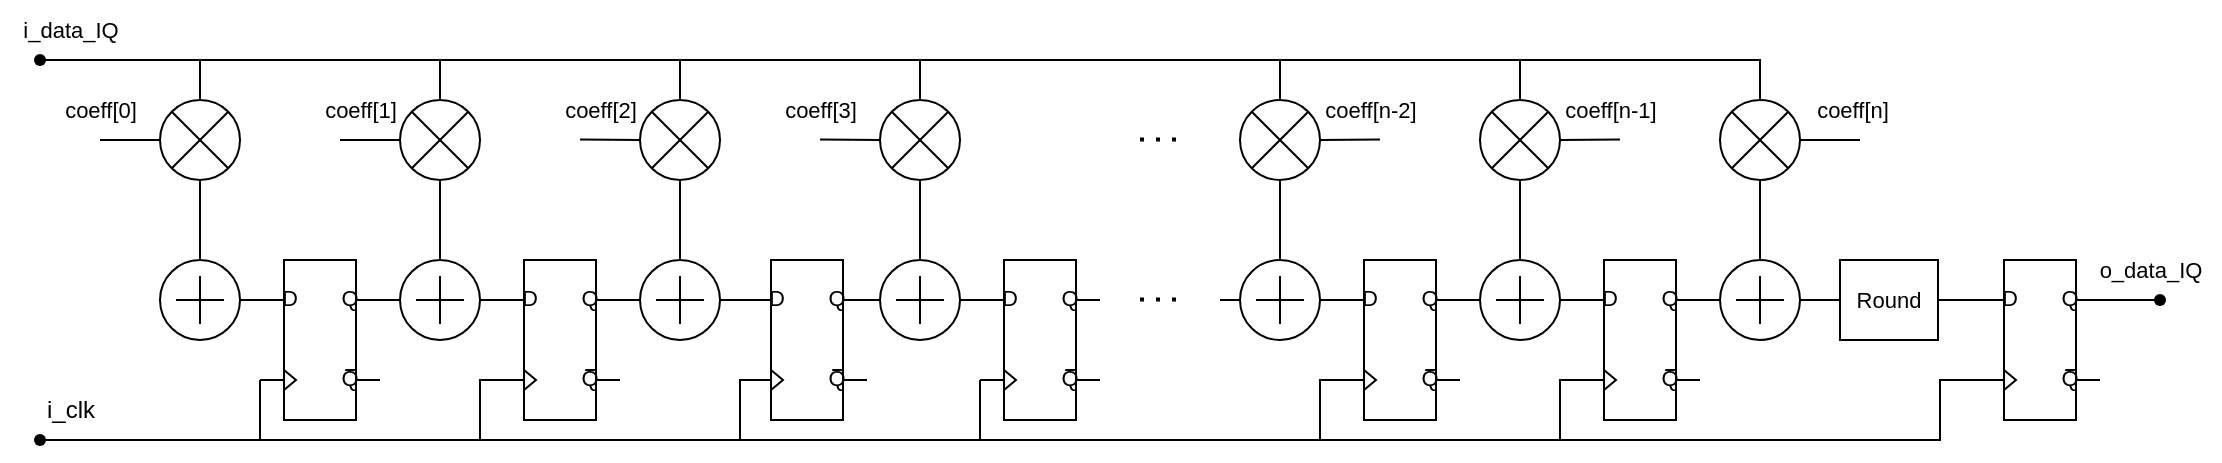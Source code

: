 <mxfile version="24.7.7">
  <diagram name="Page-1" id="74djWAOlZyXFPwXuCR93">
    <mxGraphModel dx="2074" dy="774" grid="1" gridSize="10" guides="1" tooltips="1" connect="1" arrows="1" fold="1" page="1" pageScale="1" pageWidth="827" pageHeight="1169" math="0" shadow="0">
      <root>
        <mxCell id="0" />
        <mxCell id="1" parent="0" />
        <mxCell id="VAGEMNph7jAOuAzXZeZs-1" value="" style="verticalLabelPosition=bottom;shadow=0;dashed=0;align=center;html=1;verticalAlign=top;shape=mxgraph.electrical.abstract.summation_point;" parent="1" vertex="1">
          <mxGeometry x="120" y="400" width="40" height="40" as="geometry" />
        </mxCell>
        <mxCell id="VAGEMNph7jAOuAzXZeZs-2" value="" style="verticalLabelPosition=bottom;shadow=0;dashed=0;align=center;html=1;verticalAlign=top;shape=mxgraph.electrical.abstract.multiplier;" parent="1" vertex="1">
          <mxGeometry x="120" y="320" width="40" height="40" as="geometry" />
        </mxCell>
        <mxCell id="VAGEMNph7jAOuAzXZeZs-3" value="" style="verticalLabelPosition=bottom;shadow=0;dashed=0;align=center;html=1;verticalAlign=top;shape=mxgraph.electrical.logic_gates.d_type_flip-flop;" parent="1" vertex="1">
          <mxGeometry x="170" y="400" width="60" height="80" as="geometry" />
        </mxCell>
        <mxCell id="VAGEMNph7jAOuAzXZeZs-13" value="" style="verticalLabelPosition=bottom;shadow=0;dashed=0;align=center;html=1;verticalAlign=top;shape=mxgraph.electrical.abstract.summation_point;" parent="1" vertex="1">
          <mxGeometry x="240" y="400" width="40" height="40" as="geometry" />
        </mxCell>
        <mxCell id="VAGEMNph7jAOuAzXZeZs-14" value="" style="verticalLabelPosition=bottom;shadow=0;dashed=0;align=center;html=1;verticalAlign=top;shape=mxgraph.electrical.abstract.multiplier;" parent="1" vertex="1">
          <mxGeometry x="240" y="320" width="40" height="40" as="geometry" />
        </mxCell>
        <mxCell id="VAGEMNph7jAOuAzXZeZs-15" value="" style="verticalLabelPosition=bottom;shadow=0;dashed=0;align=center;html=1;verticalAlign=top;shape=mxgraph.electrical.logic_gates.d_type_flip-flop;" parent="1" vertex="1">
          <mxGeometry x="290" y="400" width="60" height="80" as="geometry" />
        </mxCell>
        <mxCell id="VAGEMNph7jAOuAzXZeZs-16" value="" style="verticalLabelPosition=bottom;shadow=0;dashed=0;align=center;html=1;verticalAlign=top;shape=mxgraph.electrical.abstract.summation_point;" parent="1" vertex="1">
          <mxGeometry x="360" y="400" width="40" height="40" as="geometry" />
        </mxCell>
        <mxCell id="VAGEMNph7jAOuAzXZeZs-17" value="" style="verticalLabelPosition=bottom;shadow=0;dashed=0;align=center;html=1;verticalAlign=top;shape=mxgraph.electrical.abstract.multiplier;" parent="1" vertex="1">
          <mxGeometry x="360" y="320" width="40" height="40" as="geometry" />
        </mxCell>
        <mxCell id="VAGEMNph7jAOuAzXZeZs-18" value="" style="verticalLabelPosition=bottom;shadow=0;dashed=0;align=center;html=1;verticalAlign=top;shape=mxgraph.electrical.logic_gates.d_type_flip-flop;" parent="1" vertex="1">
          <mxGeometry x="413.5" y="400" width="60" height="80" as="geometry" />
        </mxCell>
        <mxCell id="VAGEMNph7jAOuAzXZeZs-19" value="" style="verticalLabelPosition=bottom;shadow=0;dashed=0;align=center;html=1;verticalAlign=top;shape=mxgraph.electrical.abstract.summation_point;" parent="1" vertex="1">
          <mxGeometry x="480" y="400" width="40" height="40" as="geometry" />
        </mxCell>
        <mxCell id="VAGEMNph7jAOuAzXZeZs-20" value="" style="verticalLabelPosition=bottom;shadow=0;dashed=0;align=center;html=1;verticalAlign=top;shape=mxgraph.electrical.abstract.multiplier;" parent="1" vertex="1">
          <mxGeometry x="480" y="320" width="40" height="40" as="geometry" />
        </mxCell>
        <mxCell id="VAGEMNph7jAOuAzXZeZs-21" value="" style="verticalLabelPosition=bottom;shadow=0;dashed=0;align=center;html=1;verticalAlign=top;shape=mxgraph.electrical.logic_gates.d_type_flip-flop;" parent="1" vertex="1">
          <mxGeometry x="530" y="400" width="60" height="80" as="geometry" />
        </mxCell>
        <mxCell id="VAGEMNph7jAOuAzXZeZs-28" value="" style="verticalLabelPosition=bottom;shadow=0;dashed=0;align=center;html=1;verticalAlign=top;shape=mxgraph.electrical.abstract.summation_point;" parent="1" vertex="1">
          <mxGeometry x="660" y="400" width="40" height="40" as="geometry" />
        </mxCell>
        <mxCell id="VAGEMNph7jAOuAzXZeZs-29" value="" style="verticalLabelPosition=bottom;shadow=0;dashed=0;align=center;html=1;verticalAlign=top;shape=mxgraph.electrical.abstract.multiplier;" parent="1" vertex="1">
          <mxGeometry x="660" y="320" width="40" height="40" as="geometry" />
        </mxCell>
        <mxCell id="VAGEMNph7jAOuAzXZeZs-30" value="" style="verticalLabelPosition=bottom;shadow=0;dashed=0;align=center;html=1;verticalAlign=top;shape=mxgraph.electrical.logic_gates.d_type_flip-flop;" parent="1" vertex="1">
          <mxGeometry x="710" y="400" width="60" height="80" as="geometry" />
        </mxCell>
        <mxCell id="VAGEMNph7jAOuAzXZeZs-31" value="" style="verticalLabelPosition=bottom;shadow=0;dashed=0;align=center;html=1;verticalAlign=top;shape=mxgraph.electrical.abstract.summation_point;" parent="1" vertex="1">
          <mxGeometry x="780" y="400" width="40" height="40" as="geometry" />
        </mxCell>
        <mxCell id="VAGEMNph7jAOuAzXZeZs-32" value="" style="verticalLabelPosition=bottom;shadow=0;dashed=0;align=center;html=1;verticalAlign=top;shape=mxgraph.electrical.abstract.multiplier;" parent="1" vertex="1">
          <mxGeometry x="780" y="320" width="40" height="40" as="geometry" />
        </mxCell>
        <mxCell id="VAGEMNph7jAOuAzXZeZs-33" value="" style="verticalLabelPosition=bottom;shadow=0;dashed=0;align=center;html=1;verticalAlign=top;shape=mxgraph.electrical.logic_gates.d_type_flip-flop;" parent="1" vertex="1">
          <mxGeometry x="830" y="400" width="60" height="80" as="geometry" />
        </mxCell>
        <mxCell id="VAGEMNph7jAOuAzXZeZs-58" value="" style="shape=waypoint;sketch=0;fillStyle=solid;size=6;pointerEvents=1;points=[];fillColor=none;resizable=0;rotatable=0;perimeter=centerPerimeter;snapToPoint=1;strokeColor=default;rounded=0;align=center;verticalAlign=middle;fontFamily=Helvetica;fontSize=11;fontColor=default;labelBackgroundColor=default;" parent="1" vertex="1">
          <mxGeometry x="50" y="290" width="20" height="20" as="geometry" />
        </mxCell>
        <mxCell id="VAGEMNph7jAOuAzXZeZs-61" style="edgeStyle=orthogonalEdgeStyle;rounded=0;orthogonalLoop=1;jettySize=auto;html=1;entryX=0.5;entryY=0;entryDx=0;entryDy=0;entryPerimeter=0;strokeColor=default;align=center;verticalAlign=middle;fontFamily=Helvetica;fontSize=11;fontColor=default;labelBackgroundColor=default;endArrow=none;endFill=0;" parent="1" source="VAGEMNph7jAOuAzXZeZs-58" target="VAGEMNph7jAOuAzXZeZs-2" edge="1">
          <mxGeometry relative="1" as="geometry" />
        </mxCell>
        <mxCell id="VAGEMNph7jAOuAzXZeZs-62" style="edgeStyle=orthogonalEdgeStyle;rounded=0;orthogonalLoop=1;jettySize=auto;html=1;entryX=0.5;entryY=0;entryDx=0;entryDy=0;entryPerimeter=0;strokeColor=default;align=center;verticalAlign=middle;fontFamily=Helvetica;fontSize=11;fontColor=default;labelBackgroundColor=default;endArrow=none;endFill=0;" parent="1" source="VAGEMNph7jAOuAzXZeZs-58" target="VAGEMNph7jAOuAzXZeZs-14" edge="1">
          <mxGeometry relative="1" as="geometry" />
        </mxCell>
        <mxCell id="VAGEMNph7jAOuAzXZeZs-63" style="edgeStyle=orthogonalEdgeStyle;rounded=0;orthogonalLoop=1;jettySize=auto;html=1;entryX=0.5;entryY=0;entryDx=0;entryDy=0;entryPerimeter=0;strokeColor=default;align=center;verticalAlign=middle;fontFamily=Helvetica;fontSize=11;fontColor=default;labelBackgroundColor=default;endArrow=none;endFill=0;" parent="1" source="VAGEMNph7jAOuAzXZeZs-58" target="VAGEMNph7jAOuAzXZeZs-17" edge="1">
          <mxGeometry relative="1" as="geometry" />
        </mxCell>
        <mxCell id="VAGEMNph7jAOuAzXZeZs-64" style="edgeStyle=orthogonalEdgeStyle;rounded=0;orthogonalLoop=1;jettySize=auto;html=1;entryX=0.5;entryY=0;entryDx=0;entryDy=0;entryPerimeter=0;strokeColor=default;align=center;verticalAlign=middle;fontFamily=Helvetica;fontSize=11;fontColor=default;labelBackgroundColor=default;endArrow=none;endFill=0;" parent="1" source="VAGEMNph7jAOuAzXZeZs-58" target="VAGEMNph7jAOuAzXZeZs-20" edge="1">
          <mxGeometry relative="1" as="geometry" />
        </mxCell>
        <mxCell id="VAGEMNph7jAOuAzXZeZs-73" value="" style="endArrow=none;dashed=1;html=1;dashPattern=1 3;strokeWidth=2;rounded=0;" parent="1" edge="1">
          <mxGeometry width="50" height="50" relative="1" as="geometry">
            <mxPoint x="610" y="339.76" as="sourcePoint" />
            <mxPoint x="630" y="339.76" as="targetPoint" />
          </mxGeometry>
        </mxCell>
        <mxCell id="VAGEMNph7jAOuAzXZeZs-74" value="" style="endArrow=none;dashed=1;html=1;dashPattern=1 3;strokeWidth=2;rounded=0;" parent="1" edge="1">
          <mxGeometry width="50" height="50" relative="1" as="geometry">
            <mxPoint x="610" y="419.76" as="sourcePoint" />
            <mxPoint x="630" y="419.76" as="targetPoint" />
          </mxGeometry>
        </mxCell>
        <mxCell id="VAGEMNph7jAOuAzXZeZs-77" style="edgeStyle=orthogonalEdgeStyle;rounded=0;orthogonalLoop=1;jettySize=auto;html=1;entryX=0.5;entryY=0;entryDx=0;entryDy=0;entryPerimeter=0;strokeColor=default;align=center;verticalAlign=middle;fontFamily=Helvetica;fontSize=11;fontColor=default;labelBackgroundColor=default;endArrow=none;endFill=0;" parent="1" source="VAGEMNph7jAOuAzXZeZs-58" target="VAGEMNph7jAOuAzXZeZs-29" edge="1">
          <mxGeometry relative="1" as="geometry" />
        </mxCell>
        <mxCell id="VAGEMNph7jAOuAzXZeZs-78" style="edgeStyle=orthogonalEdgeStyle;rounded=0;orthogonalLoop=1;jettySize=auto;html=1;entryX=0.5;entryY=0;entryDx=0;entryDy=0;entryPerimeter=0;strokeColor=default;endArrow=none;endFill=0;" parent="1" source="VAGEMNph7jAOuAzXZeZs-58" target="VAGEMNph7jAOuAzXZeZs-32" edge="1">
          <mxGeometry relative="1" as="geometry" />
        </mxCell>
        <mxCell id="VAGEMNph7jAOuAzXZeZs-80" style="edgeStyle=orthogonalEdgeStyle;rounded=0;orthogonalLoop=1;jettySize=auto;html=1;exitX=0.5;exitY=1;exitDx=0;exitDy=0;exitPerimeter=0;entryX=0.5;entryY=0;entryDx=0;entryDy=0;entryPerimeter=0;endArrow=none;endFill=0;" parent="1" source="VAGEMNph7jAOuAzXZeZs-2" target="VAGEMNph7jAOuAzXZeZs-1" edge="1">
          <mxGeometry relative="1" as="geometry" />
        </mxCell>
        <mxCell id="VAGEMNph7jAOuAzXZeZs-81" style="edgeStyle=orthogonalEdgeStyle;shape=connector;rounded=0;orthogonalLoop=1;jettySize=auto;html=1;exitX=1;exitY=0.5;exitDx=0;exitDy=0;exitPerimeter=0;entryX=0;entryY=0.25;entryDx=0;entryDy=0;entryPerimeter=0;strokeColor=default;align=center;verticalAlign=middle;fontFamily=Helvetica;fontSize=11;fontColor=default;labelBackgroundColor=default;endArrow=none;endFill=0;" parent="1" source="VAGEMNph7jAOuAzXZeZs-1" target="VAGEMNph7jAOuAzXZeZs-3" edge="1">
          <mxGeometry relative="1" as="geometry" />
        </mxCell>
        <mxCell id="VAGEMNph7jAOuAzXZeZs-82" style="edgeStyle=orthogonalEdgeStyle;shape=connector;rounded=0;orthogonalLoop=1;jettySize=auto;html=1;exitX=1;exitY=0.25;exitDx=0;exitDy=0;exitPerimeter=0;entryX=0;entryY=0.5;entryDx=0;entryDy=0;entryPerimeter=0;strokeColor=default;align=center;verticalAlign=middle;fontFamily=Helvetica;fontSize=11;fontColor=default;labelBackgroundColor=default;endArrow=none;endFill=0;" parent="1" source="VAGEMNph7jAOuAzXZeZs-3" target="VAGEMNph7jAOuAzXZeZs-13" edge="1">
          <mxGeometry relative="1" as="geometry" />
        </mxCell>
        <mxCell id="VAGEMNph7jAOuAzXZeZs-83" style="edgeStyle=orthogonalEdgeStyle;shape=connector;rounded=0;orthogonalLoop=1;jettySize=auto;html=1;exitX=1;exitY=0.5;exitDx=0;exitDy=0;exitPerimeter=0;entryX=0;entryY=0.25;entryDx=0;entryDy=0;entryPerimeter=0;strokeColor=default;align=center;verticalAlign=middle;fontFamily=Helvetica;fontSize=11;fontColor=default;labelBackgroundColor=default;endArrow=none;endFill=0;" parent="1" source="VAGEMNph7jAOuAzXZeZs-13" target="VAGEMNph7jAOuAzXZeZs-15" edge="1">
          <mxGeometry relative="1" as="geometry" />
        </mxCell>
        <mxCell id="VAGEMNph7jAOuAzXZeZs-84" style="edgeStyle=orthogonalEdgeStyle;shape=connector;rounded=0;orthogonalLoop=1;jettySize=auto;html=1;exitX=1;exitY=0.25;exitDx=0;exitDy=0;exitPerimeter=0;entryX=0;entryY=0.5;entryDx=0;entryDy=0;entryPerimeter=0;strokeColor=default;align=center;verticalAlign=middle;fontFamily=Helvetica;fontSize=11;fontColor=default;labelBackgroundColor=default;endArrow=none;endFill=0;" parent="1" source="VAGEMNph7jAOuAzXZeZs-15" target="VAGEMNph7jAOuAzXZeZs-16" edge="1">
          <mxGeometry relative="1" as="geometry" />
        </mxCell>
        <mxCell id="VAGEMNph7jAOuAzXZeZs-85" style="edgeStyle=orthogonalEdgeStyle;shape=connector;rounded=0;orthogonalLoop=1;jettySize=auto;html=1;exitX=1;exitY=0.5;exitDx=0;exitDy=0;exitPerimeter=0;entryX=0.102;entryY=0.246;entryDx=0;entryDy=0;entryPerimeter=0;strokeColor=default;align=center;verticalAlign=middle;fontFamily=Helvetica;fontSize=11;fontColor=default;labelBackgroundColor=default;endArrow=none;endFill=0;" parent="1" source="VAGEMNph7jAOuAzXZeZs-16" target="VAGEMNph7jAOuAzXZeZs-18" edge="1">
          <mxGeometry relative="1" as="geometry" />
        </mxCell>
        <mxCell id="VAGEMNph7jAOuAzXZeZs-86" style="edgeStyle=orthogonalEdgeStyle;shape=connector;rounded=0;orthogonalLoop=1;jettySize=auto;html=1;exitX=1;exitY=0.25;exitDx=0;exitDy=0;exitPerimeter=0;entryX=0;entryY=0.5;entryDx=0;entryDy=0;entryPerimeter=0;strokeColor=default;align=center;verticalAlign=middle;fontFamily=Helvetica;fontSize=11;fontColor=default;labelBackgroundColor=default;endArrow=none;endFill=0;" parent="1" source="VAGEMNph7jAOuAzXZeZs-18" target="VAGEMNph7jAOuAzXZeZs-19" edge="1">
          <mxGeometry relative="1" as="geometry" />
        </mxCell>
        <mxCell id="VAGEMNph7jAOuAzXZeZs-87" style="edgeStyle=orthogonalEdgeStyle;shape=connector;rounded=0;orthogonalLoop=1;jettySize=auto;html=1;exitX=1;exitY=0.5;exitDx=0;exitDy=0;exitPerimeter=0;entryX=0;entryY=0.25;entryDx=0;entryDy=0;entryPerimeter=0;strokeColor=default;align=center;verticalAlign=middle;fontFamily=Helvetica;fontSize=11;fontColor=default;labelBackgroundColor=default;endArrow=none;endFill=0;" parent="1" source="VAGEMNph7jAOuAzXZeZs-19" target="VAGEMNph7jAOuAzXZeZs-21" edge="1">
          <mxGeometry relative="1" as="geometry" />
        </mxCell>
        <mxCell id="VAGEMNph7jAOuAzXZeZs-91" style="edgeStyle=orthogonalEdgeStyle;shape=connector;rounded=0;orthogonalLoop=1;jettySize=auto;html=1;exitX=1;exitY=0.25;exitDx=0;exitDy=0;exitPerimeter=0;entryX=0;entryY=0.5;entryDx=0;entryDy=0;entryPerimeter=0;strokeColor=default;align=center;verticalAlign=middle;fontFamily=Helvetica;fontSize=11;fontColor=default;labelBackgroundColor=default;endArrow=none;endFill=0;" parent="1" target="VAGEMNph7jAOuAzXZeZs-28" edge="1">
          <mxGeometry relative="1" as="geometry">
            <mxPoint x="650" y="420" as="sourcePoint" />
          </mxGeometry>
        </mxCell>
        <mxCell id="VAGEMNph7jAOuAzXZeZs-92" style="edgeStyle=orthogonalEdgeStyle;shape=connector;rounded=0;orthogonalLoop=1;jettySize=auto;html=1;exitX=1;exitY=0.5;exitDx=0;exitDy=0;exitPerimeter=0;entryX=0;entryY=0.25;entryDx=0;entryDy=0;entryPerimeter=0;strokeColor=default;align=center;verticalAlign=middle;fontFamily=Helvetica;fontSize=11;fontColor=default;labelBackgroundColor=default;endArrow=none;endFill=0;" parent="1" source="VAGEMNph7jAOuAzXZeZs-28" target="VAGEMNph7jAOuAzXZeZs-30" edge="1">
          <mxGeometry relative="1" as="geometry" />
        </mxCell>
        <mxCell id="VAGEMNph7jAOuAzXZeZs-93" style="edgeStyle=orthogonalEdgeStyle;shape=connector;rounded=0;orthogonalLoop=1;jettySize=auto;html=1;exitX=1;exitY=0.25;exitDx=0;exitDy=0;exitPerimeter=0;entryX=0;entryY=0.5;entryDx=0;entryDy=0;entryPerimeter=0;strokeColor=default;align=center;verticalAlign=middle;fontFamily=Helvetica;fontSize=11;fontColor=default;labelBackgroundColor=default;endArrow=none;endFill=0;" parent="1" source="VAGEMNph7jAOuAzXZeZs-30" target="VAGEMNph7jAOuAzXZeZs-31" edge="1">
          <mxGeometry relative="1" as="geometry" />
        </mxCell>
        <mxCell id="VAGEMNph7jAOuAzXZeZs-94" style="edgeStyle=orthogonalEdgeStyle;shape=connector;rounded=0;orthogonalLoop=1;jettySize=auto;html=1;exitX=1;exitY=0.5;exitDx=0;exitDy=0;exitPerimeter=0;entryX=0;entryY=0.25;entryDx=0;entryDy=0;entryPerimeter=0;strokeColor=default;align=center;verticalAlign=middle;fontFamily=Helvetica;fontSize=11;fontColor=default;labelBackgroundColor=default;endArrow=none;endFill=0;" parent="1" source="VAGEMNph7jAOuAzXZeZs-31" target="VAGEMNph7jAOuAzXZeZs-33" edge="1">
          <mxGeometry relative="1" as="geometry" />
        </mxCell>
        <mxCell id="VAGEMNph7jAOuAzXZeZs-95" style="edgeStyle=orthogonalEdgeStyle;shape=connector;rounded=0;orthogonalLoop=1;jettySize=auto;html=1;exitX=0.5;exitY=1;exitDx=0;exitDy=0;exitPerimeter=0;entryX=0.5;entryY=0;entryDx=0;entryDy=0;entryPerimeter=0;strokeColor=default;align=center;verticalAlign=middle;fontFamily=Helvetica;fontSize=11;fontColor=default;labelBackgroundColor=default;endArrow=none;endFill=0;" parent="1" source="VAGEMNph7jAOuAzXZeZs-14" target="VAGEMNph7jAOuAzXZeZs-13" edge="1">
          <mxGeometry relative="1" as="geometry" />
        </mxCell>
        <mxCell id="VAGEMNph7jAOuAzXZeZs-96" style="edgeStyle=orthogonalEdgeStyle;shape=connector;rounded=0;orthogonalLoop=1;jettySize=auto;html=1;exitX=0.5;exitY=1;exitDx=0;exitDy=0;exitPerimeter=0;entryX=0.5;entryY=0;entryDx=0;entryDy=0;entryPerimeter=0;strokeColor=default;align=center;verticalAlign=middle;fontFamily=Helvetica;fontSize=11;fontColor=default;labelBackgroundColor=default;endArrow=none;endFill=0;" parent="1" source="VAGEMNph7jAOuAzXZeZs-17" target="VAGEMNph7jAOuAzXZeZs-16" edge="1">
          <mxGeometry relative="1" as="geometry" />
        </mxCell>
        <mxCell id="VAGEMNph7jAOuAzXZeZs-97" style="edgeStyle=orthogonalEdgeStyle;shape=connector;rounded=0;orthogonalLoop=1;jettySize=auto;html=1;entryX=0.5;entryY=0;entryDx=0;entryDy=0;entryPerimeter=0;strokeColor=default;align=center;verticalAlign=middle;fontFamily=Helvetica;fontSize=11;fontColor=default;labelBackgroundColor=default;endArrow=none;endFill=0;" parent="1" source="VAGEMNph7jAOuAzXZeZs-20" target="VAGEMNph7jAOuAzXZeZs-19" edge="1">
          <mxGeometry relative="1" as="geometry" />
        </mxCell>
        <mxCell id="VAGEMNph7jAOuAzXZeZs-100" style="edgeStyle=orthogonalEdgeStyle;shape=connector;rounded=0;orthogonalLoop=1;jettySize=auto;html=1;exitX=0.5;exitY=1;exitDx=0;exitDy=0;exitPerimeter=0;entryX=0.5;entryY=0;entryDx=0;entryDy=0;entryPerimeter=0;strokeColor=default;align=center;verticalAlign=middle;fontFamily=Helvetica;fontSize=11;fontColor=default;labelBackgroundColor=default;endArrow=none;endFill=0;" parent="1" source="VAGEMNph7jAOuAzXZeZs-29" target="VAGEMNph7jAOuAzXZeZs-28" edge="1">
          <mxGeometry relative="1" as="geometry" />
        </mxCell>
        <mxCell id="VAGEMNph7jAOuAzXZeZs-101" style="edgeStyle=orthogonalEdgeStyle;shape=connector;rounded=0;orthogonalLoop=1;jettySize=auto;html=1;exitX=0.5;exitY=1;exitDx=0;exitDy=0;exitPerimeter=0;entryX=0.5;entryY=0;entryDx=0;entryDy=0;entryPerimeter=0;strokeColor=default;align=center;verticalAlign=middle;fontFamily=Helvetica;fontSize=11;fontColor=default;labelBackgroundColor=default;endArrow=none;endFill=0;" parent="1" source="VAGEMNph7jAOuAzXZeZs-32" target="VAGEMNph7jAOuAzXZeZs-31" edge="1">
          <mxGeometry relative="1" as="geometry" />
        </mxCell>
        <mxCell id="VAGEMNph7jAOuAzXZeZs-102" value="" style="shape=waypoint;sketch=0;fillStyle=solid;size=6;pointerEvents=1;points=[];fillColor=none;resizable=0;rotatable=0;perimeter=centerPerimeter;snapToPoint=1;strokeColor=default;rounded=0;align=center;verticalAlign=middle;fontFamily=Helvetica;fontSize=11;fontColor=default;labelBackgroundColor=default;" parent="1" vertex="1">
          <mxGeometry x="50" y="480" width="20" height="20" as="geometry" />
        </mxCell>
        <mxCell id="VAGEMNph7jAOuAzXZeZs-103" style="edgeStyle=orthogonalEdgeStyle;shape=connector;rounded=0;orthogonalLoop=1;jettySize=auto;html=1;entryX=0;entryY=0.75;entryDx=0;entryDy=0;entryPerimeter=0;strokeColor=default;align=center;verticalAlign=middle;fontFamily=Helvetica;fontSize=11;fontColor=default;labelBackgroundColor=default;endArrow=none;endFill=0;" parent="1" source="VAGEMNph7jAOuAzXZeZs-102" target="VAGEMNph7jAOuAzXZeZs-3" edge="1">
          <mxGeometry relative="1" as="geometry">
            <Array as="points">
              <mxPoint x="170" y="490" />
            </Array>
          </mxGeometry>
        </mxCell>
        <mxCell id="VAGEMNph7jAOuAzXZeZs-104" style="edgeStyle=orthogonalEdgeStyle;shape=connector;rounded=0;orthogonalLoop=1;jettySize=auto;html=1;entryX=0;entryY=0.75;entryDx=0;entryDy=0;entryPerimeter=0;strokeColor=default;align=center;verticalAlign=middle;fontFamily=Helvetica;fontSize=11;fontColor=default;labelBackgroundColor=default;endArrow=none;endFill=0;" parent="1" source="VAGEMNph7jAOuAzXZeZs-102" target="VAGEMNph7jAOuAzXZeZs-15" edge="1">
          <mxGeometry relative="1" as="geometry">
            <Array as="points">
              <mxPoint x="280" y="490" />
              <mxPoint x="280" y="460" />
            </Array>
          </mxGeometry>
        </mxCell>
        <mxCell id="VAGEMNph7jAOuAzXZeZs-105" style="edgeStyle=orthogonalEdgeStyle;shape=connector;rounded=0;orthogonalLoop=1;jettySize=auto;html=1;entryX=0;entryY=0.75;entryDx=0;entryDy=0;entryPerimeter=0;strokeColor=default;align=center;verticalAlign=middle;fontFamily=Helvetica;fontSize=11;fontColor=default;labelBackgroundColor=default;endArrow=none;endFill=0;" parent="1" source="VAGEMNph7jAOuAzXZeZs-102" target="VAGEMNph7jAOuAzXZeZs-18" edge="1">
          <mxGeometry relative="1" as="geometry">
            <Array as="points">
              <mxPoint x="410" y="490" />
            </Array>
          </mxGeometry>
        </mxCell>
        <mxCell id="VAGEMNph7jAOuAzXZeZs-106" style="edgeStyle=orthogonalEdgeStyle;shape=connector;rounded=0;orthogonalLoop=1;jettySize=auto;html=1;entryX=0;entryY=0.75;entryDx=0;entryDy=0;entryPerimeter=0;strokeColor=default;align=center;verticalAlign=middle;fontFamily=Helvetica;fontSize=11;fontColor=default;labelBackgroundColor=default;endArrow=none;endFill=0;" parent="1" source="VAGEMNph7jAOuAzXZeZs-102" target="VAGEMNph7jAOuAzXZeZs-21" edge="1">
          <mxGeometry relative="1" as="geometry">
            <Array as="points">
              <mxPoint x="530" y="490" />
            </Array>
          </mxGeometry>
        </mxCell>
        <mxCell id="VAGEMNph7jAOuAzXZeZs-109" style="edgeStyle=orthogonalEdgeStyle;shape=connector;rounded=0;orthogonalLoop=1;jettySize=auto;html=1;entryX=0;entryY=0.75;entryDx=0;entryDy=0;entryPerimeter=0;strokeColor=default;align=center;verticalAlign=middle;fontFamily=Helvetica;fontSize=11;fontColor=default;labelBackgroundColor=default;endArrow=none;endFill=0;" parent="1" source="VAGEMNph7jAOuAzXZeZs-102" target="VAGEMNph7jAOuAzXZeZs-30" edge="1">
          <mxGeometry relative="1" as="geometry">
            <Array as="points">
              <mxPoint x="700" y="490" />
              <mxPoint x="700" y="460" />
            </Array>
          </mxGeometry>
        </mxCell>
        <mxCell id="VAGEMNph7jAOuAzXZeZs-110" style="edgeStyle=orthogonalEdgeStyle;shape=connector;rounded=0;orthogonalLoop=1;jettySize=auto;html=1;entryX=0;entryY=0.75;entryDx=0;entryDy=0;entryPerimeter=0;strokeColor=default;align=center;verticalAlign=middle;fontFamily=Helvetica;fontSize=11;fontColor=default;labelBackgroundColor=default;endArrow=none;endFill=0;" parent="1" source="VAGEMNph7jAOuAzXZeZs-102" target="VAGEMNph7jAOuAzXZeZs-33" edge="1">
          <mxGeometry relative="1" as="geometry">
            <Array as="points">
              <mxPoint x="820" y="490" />
              <mxPoint x="820" y="460" />
            </Array>
          </mxGeometry>
        </mxCell>
        <mxCell id="VAGEMNph7jAOuAzXZeZs-115" style="edgeStyle=orthogonalEdgeStyle;shape=connector;rounded=0;orthogonalLoop=1;jettySize=auto;html=1;exitX=1;exitY=0.5;exitDx=0;exitDy=0;exitPerimeter=0;entryX=0;entryY=0.5;entryDx=0;entryDy=0;strokeColor=default;align=center;verticalAlign=middle;fontFamily=Helvetica;fontSize=11;fontColor=default;labelBackgroundColor=default;endArrow=none;endFill=0;" parent="1" source="VAGEMNph7jAOuAzXZeZs-111" target="VAGEMNph7jAOuAzXZeZs-114" edge="1">
          <mxGeometry relative="1" as="geometry" />
        </mxCell>
        <mxCell id="VAGEMNph7jAOuAzXZeZs-111" value="" style="verticalLabelPosition=bottom;shadow=0;dashed=0;align=center;html=1;verticalAlign=top;shape=mxgraph.electrical.abstract.summation_point;" parent="1" vertex="1">
          <mxGeometry x="900" y="400" width="40" height="40" as="geometry" />
        </mxCell>
        <mxCell id="VAGEMNph7jAOuAzXZeZs-112" value="" style="verticalLabelPosition=bottom;shadow=0;dashed=0;align=center;html=1;verticalAlign=top;shape=mxgraph.electrical.abstract.multiplier;" parent="1" vertex="1">
          <mxGeometry x="900" y="320" width="40" height="40" as="geometry" />
        </mxCell>
        <mxCell id="VAGEMNph7jAOuAzXZeZs-113" style="edgeStyle=orthogonalEdgeStyle;shape=connector;rounded=0;orthogonalLoop=1;jettySize=auto;html=1;exitX=1;exitY=0.25;exitDx=0;exitDy=0;exitPerimeter=0;entryX=0;entryY=0.5;entryDx=0;entryDy=0;entryPerimeter=0;strokeColor=default;align=center;verticalAlign=middle;fontFamily=Helvetica;fontSize=11;fontColor=default;labelBackgroundColor=default;endArrow=none;endFill=0;" parent="1" source="VAGEMNph7jAOuAzXZeZs-33" target="VAGEMNph7jAOuAzXZeZs-111" edge="1">
          <mxGeometry relative="1" as="geometry" />
        </mxCell>
        <mxCell id="VAGEMNph7jAOuAzXZeZs-114" value="Round" style="rounded=0;whiteSpace=wrap;html=1;fontFamily=Helvetica;fontSize=11;fontColor=default;labelBackgroundColor=default;" parent="1" vertex="1">
          <mxGeometry x="960" y="400" width="49" height="40" as="geometry" />
        </mxCell>
        <mxCell id="VAGEMNph7jAOuAzXZeZs-116" style="edgeStyle=orthogonalEdgeStyle;shape=connector;rounded=0;orthogonalLoop=1;jettySize=auto;html=1;exitX=0.5;exitY=1;exitDx=0;exitDy=0;exitPerimeter=0;entryX=0.5;entryY=0;entryDx=0;entryDy=0;entryPerimeter=0;strokeColor=default;align=center;verticalAlign=middle;fontFamily=Helvetica;fontSize=11;fontColor=default;labelBackgroundColor=default;endArrow=none;endFill=0;" parent="1" source="VAGEMNph7jAOuAzXZeZs-112" target="VAGEMNph7jAOuAzXZeZs-111" edge="1">
          <mxGeometry relative="1" as="geometry" />
        </mxCell>
        <mxCell id="VAGEMNph7jAOuAzXZeZs-117" value="" style="verticalLabelPosition=bottom;shadow=0;dashed=0;align=center;html=1;verticalAlign=top;shape=mxgraph.electrical.logic_gates.d_type_flip-flop;" parent="1" vertex="1">
          <mxGeometry x="1030" y="400" width="60" height="80" as="geometry" />
        </mxCell>
        <mxCell id="VAGEMNph7jAOuAzXZeZs-118" style="edgeStyle=orthogonalEdgeStyle;shape=connector;rounded=0;orthogonalLoop=1;jettySize=auto;html=1;exitX=1;exitY=0.5;exitDx=0;exitDy=0;entryX=0;entryY=0.25;entryDx=0;entryDy=0;entryPerimeter=0;strokeColor=default;align=center;verticalAlign=middle;fontFamily=Helvetica;fontSize=11;fontColor=default;labelBackgroundColor=default;endArrow=none;endFill=0;" parent="1" source="VAGEMNph7jAOuAzXZeZs-114" target="VAGEMNph7jAOuAzXZeZs-117" edge="1">
          <mxGeometry relative="1" as="geometry" />
        </mxCell>
        <mxCell id="VAGEMNph7jAOuAzXZeZs-119" style="edgeStyle=orthogonalEdgeStyle;shape=connector;rounded=0;orthogonalLoop=1;jettySize=auto;html=1;entryX=0.5;entryY=0;entryDx=0;entryDy=0;entryPerimeter=0;strokeColor=default;align=center;verticalAlign=middle;fontFamily=Helvetica;fontSize=11;fontColor=default;labelBackgroundColor=default;endArrow=none;endFill=0;" parent="1" source="VAGEMNph7jAOuAzXZeZs-58" target="VAGEMNph7jAOuAzXZeZs-112" edge="1">
          <mxGeometry relative="1" as="geometry" />
        </mxCell>
        <mxCell id="VAGEMNph7jAOuAzXZeZs-120" style="edgeStyle=orthogonalEdgeStyle;shape=connector;rounded=0;orthogonalLoop=1;jettySize=auto;html=1;entryX=0;entryY=0.75;entryDx=0;entryDy=0;entryPerimeter=0;strokeColor=default;align=center;verticalAlign=middle;fontFamily=Helvetica;fontSize=11;fontColor=default;labelBackgroundColor=default;endArrow=none;endFill=0;" parent="1" source="VAGEMNph7jAOuAzXZeZs-102" target="VAGEMNph7jAOuAzXZeZs-117" edge="1">
          <mxGeometry relative="1" as="geometry">
            <Array as="points">
              <mxPoint x="1010" y="490" />
              <mxPoint x="1010" y="460" />
            </Array>
          </mxGeometry>
        </mxCell>
        <mxCell id="VAGEMNph7jAOuAzXZeZs-121" value="i_data_IQ" style="text;html=1;align=center;verticalAlign=middle;resizable=0;points=[];autosize=1;strokeColor=none;fillColor=none;fontFamily=Helvetica;fontSize=11;fontColor=default;labelBackgroundColor=default;" parent="1" vertex="1">
          <mxGeometry x="40" y="270" width="70" height="30" as="geometry" />
        </mxCell>
        <mxCell id="VAGEMNph7jAOuAzXZeZs-123" value="" style="endArrow=none;html=1;rounded=0;strokeColor=default;align=center;verticalAlign=middle;fontFamily=Helvetica;fontSize=11;fontColor=default;labelBackgroundColor=default;entryX=0;entryY=0.5;entryDx=0;entryDy=0;entryPerimeter=0;" parent="1" target="VAGEMNph7jAOuAzXZeZs-2" edge="1">
          <mxGeometry width="50" height="50" relative="1" as="geometry">
            <mxPoint x="90" y="340" as="sourcePoint" />
            <mxPoint x="640" y="520" as="targetPoint" />
          </mxGeometry>
        </mxCell>
        <mxCell id="VAGEMNph7jAOuAzXZeZs-124" value="coeff[0]" style="text;html=1;align=center;verticalAlign=middle;resizable=0;points=[];autosize=1;strokeColor=none;fillColor=none;fontFamily=Helvetica;fontSize=11;fontColor=default;labelBackgroundColor=default;" parent="1" vertex="1">
          <mxGeometry x="60" y="310" width="60" height="30" as="geometry" />
        </mxCell>
        <mxCell id="VAGEMNph7jAOuAzXZeZs-125" value="" style="endArrow=none;html=1;rounded=0;strokeColor=default;align=center;verticalAlign=middle;fontFamily=Helvetica;fontSize=11;fontColor=default;labelBackgroundColor=default;entryX=0;entryY=0.5;entryDx=0;entryDy=0;entryPerimeter=0;" parent="1" target="VAGEMNph7jAOuAzXZeZs-14" edge="1">
          <mxGeometry width="50" height="50" relative="1" as="geometry">
            <mxPoint x="210" y="340" as="sourcePoint" />
            <mxPoint x="230" y="338" as="targetPoint" />
          </mxGeometry>
        </mxCell>
        <mxCell id="VAGEMNph7jAOuAzXZeZs-126" value="" style="endArrow=none;html=1;rounded=0;strokeColor=default;align=center;verticalAlign=middle;fontFamily=Helvetica;fontSize=11;fontColor=default;labelBackgroundColor=default;entryX=0;entryY=0.5;entryDx=0;entryDy=0;entryPerimeter=0;" parent="1" target="VAGEMNph7jAOuAzXZeZs-17" edge="1">
          <mxGeometry width="50" height="50" relative="1" as="geometry">
            <mxPoint x="330" y="339.8" as="sourcePoint" />
            <mxPoint x="360" y="339.8" as="targetPoint" />
          </mxGeometry>
        </mxCell>
        <mxCell id="VAGEMNph7jAOuAzXZeZs-127" value="" style="endArrow=none;html=1;rounded=0;strokeColor=default;align=center;verticalAlign=middle;fontFamily=Helvetica;fontSize=11;fontColor=default;labelBackgroundColor=default;entryX=0;entryY=0.5;entryDx=0;entryDy=0;entryPerimeter=0;" parent="1" target="VAGEMNph7jAOuAzXZeZs-20" edge="1">
          <mxGeometry width="50" height="50" relative="1" as="geometry">
            <mxPoint x="450" y="339.8" as="sourcePoint" />
            <mxPoint x="480" y="339.8" as="targetPoint" />
          </mxGeometry>
        </mxCell>
        <mxCell id="VAGEMNph7jAOuAzXZeZs-130" value="" style="endArrow=none;html=1;rounded=0;strokeColor=default;align=center;verticalAlign=middle;fontFamily=Helvetica;fontSize=11;fontColor=default;labelBackgroundColor=default;exitX=1;exitY=0.5;exitDx=0;exitDy=0;exitPerimeter=0;" parent="1" source="VAGEMNph7jAOuAzXZeZs-29" edge="1">
          <mxGeometry width="50" height="50" relative="1" as="geometry">
            <mxPoint x="700" y="340" as="sourcePoint" />
            <mxPoint x="730" y="339.8" as="targetPoint" />
          </mxGeometry>
        </mxCell>
        <mxCell id="VAGEMNph7jAOuAzXZeZs-131" value="" style="endArrow=none;html=1;rounded=0;strokeColor=default;align=center;verticalAlign=middle;fontFamily=Helvetica;fontSize=11;fontColor=default;labelBackgroundColor=default;exitX=1;exitY=0.5;exitDx=0;exitDy=0;exitPerimeter=0;" parent="1" source="VAGEMNph7jAOuAzXZeZs-32" edge="1">
          <mxGeometry width="50" height="50" relative="1" as="geometry">
            <mxPoint x="820" y="340" as="sourcePoint" />
            <mxPoint x="850" y="339.8" as="targetPoint" />
          </mxGeometry>
        </mxCell>
        <mxCell id="VAGEMNph7jAOuAzXZeZs-132" value="" style="endArrow=none;html=1;rounded=0;strokeColor=default;align=center;verticalAlign=middle;fontFamily=Helvetica;fontSize=11;fontColor=default;labelBackgroundColor=default;exitX=1;exitY=0.5;exitDx=0;exitDy=0;exitPerimeter=0;" parent="1" source="VAGEMNph7jAOuAzXZeZs-112" edge="1">
          <mxGeometry width="50" height="50" relative="1" as="geometry">
            <mxPoint x="940" y="338.2" as="sourcePoint" />
            <mxPoint x="970" y="340" as="targetPoint" />
          </mxGeometry>
        </mxCell>
        <mxCell id="VAGEMNph7jAOuAzXZeZs-134" value="&lt;span style=&quot;background-color: transparent;&quot;&gt;coeff[2]&lt;/span&gt;" style="text;html=1;align=center;verticalAlign=middle;resizable=0;points=[];autosize=1;strokeColor=none;fillColor=none;fontFamily=Helvetica;fontSize=11;fontColor=default;labelBackgroundColor=default;fillStyle=auto;" parent="1" vertex="1">
          <mxGeometry x="310" y="310" width="60" height="30" as="geometry" />
        </mxCell>
        <mxCell id="VAGEMNph7jAOuAzXZeZs-135" value="coeff[3]" style="text;html=1;align=center;verticalAlign=middle;resizable=0;points=[];autosize=1;strokeColor=none;fillColor=none;fontFamily=Helvetica;fontSize=11;fontColor=default;labelBackgroundColor=default;" parent="1" vertex="1">
          <mxGeometry x="420" y="310" width="60" height="30" as="geometry" />
        </mxCell>
        <mxCell id="VAGEMNph7jAOuAzXZeZs-138" value="coeff[n-2]" style="text;html=1;align=center;verticalAlign=middle;resizable=0;points=[];autosize=1;strokeColor=none;fillColor=none;fontFamily=Helvetica;fontSize=11;fontColor=default;labelBackgroundColor=default;" parent="1" vertex="1">
          <mxGeometry x="690" y="310" width="70" height="30" as="geometry" />
        </mxCell>
        <mxCell id="VAGEMNph7jAOuAzXZeZs-139" value="coeff[n-1]" style="text;html=1;align=center;verticalAlign=middle;resizable=0;points=[];autosize=1;strokeColor=none;fillColor=none;fontFamily=Helvetica;fontSize=11;fontColor=default;labelBackgroundColor=default;" parent="1" vertex="1">
          <mxGeometry x="810" y="310" width="70" height="30" as="geometry" />
        </mxCell>
        <mxCell id="VAGEMNph7jAOuAzXZeZs-140" value="coeff[n]" style="text;html=1;align=center;verticalAlign=middle;resizable=0;points=[];autosize=1;strokeColor=none;fillColor=none;fontFamily=Helvetica;fontSize=11;fontColor=default;labelBackgroundColor=default;" parent="1" vertex="1">
          <mxGeometry x="936" y="310" width="60" height="30" as="geometry" />
        </mxCell>
        <mxCell id="VAGEMNph7jAOuAzXZeZs-142" value="" style="shape=waypoint;sketch=0;fillStyle=solid;size=6;pointerEvents=1;points=[];fillColor=none;resizable=0;rotatable=0;perimeter=centerPerimeter;snapToPoint=1;strokeColor=default;rounded=0;align=center;verticalAlign=middle;fontFamily=Helvetica;fontSize=11;fontColor=default;labelBackgroundColor=default;" parent="1" vertex="1">
          <mxGeometry x="1110" y="410" width="20" height="20" as="geometry" />
        </mxCell>
        <mxCell id="VAGEMNph7jAOuAzXZeZs-143" style="edgeStyle=orthogonalEdgeStyle;shape=connector;rounded=0;orthogonalLoop=1;jettySize=auto;html=1;entryX=1;entryY=0.25;entryDx=0;entryDy=0;entryPerimeter=0;strokeColor=default;align=center;verticalAlign=middle;fontFamily=Helvetica;fontSize=11;fontColor=default;labelBackgroundColor=default;endArrow=none;endFill=0;" parent="1" source="VAGEMNph7jAOuAzXZeZs-142" target="VAGEMNph7jAOuAzXZeZs-117" edge="1">
          <mxGeometry relative="1" as="geometry" />
        </mxCell>
        <mxCell id="VAGEMNph7jAOuAzXZeZs-144" value="o_data_IQ" style="text;html=1;align=center;verticalAlign=middle;resizable=0;points=[];autosize=1;strokeColor=none;fillColor=none;fontFamily=Helvetica;fontSize=11;fontColor=default;labelBackgroundColor=default;" parent="1" vertex="1">
          <mxGeometry x="1080" y="390" width="70" height="30" as="geometry" />
        </mxCell>
        <mxCell id="VAGEMNph7jAOuAzXZeZs-133" value="&lt;span style=&quot;background-color: transparent;&quot;&gt;coeff[1]&lt;/span&gt;" style="text;html=1;align=center;verticalAlign=middle;resizable=0;points=[];autosize=1;strokeColor=none;fillColor=none;fontFamily=Helvetica;fontSize=11;fontColor=default;labelBackgroundColor=default;" parent="1" vertex="1">
          <mxGeometry x="190" y="310" width="60" height="30" as="geometry" />
        </mxCell>
        <mxCell id="aP-I2cumFCLqrYQKLnTH-1" value="i_clk" style="text;html=1;align=center;verticalAlign=middle;resizable=0;points=[];autosize=1;strokeColor=none;fillColor=none;" vertex="1" parent="1">
          <mxGeometry x="50" y="460" width="50" height="30" as="geometry" />
        </mxCell>
      </root>
    </mxGraphModel>
  </diagram>
</mxfile>
